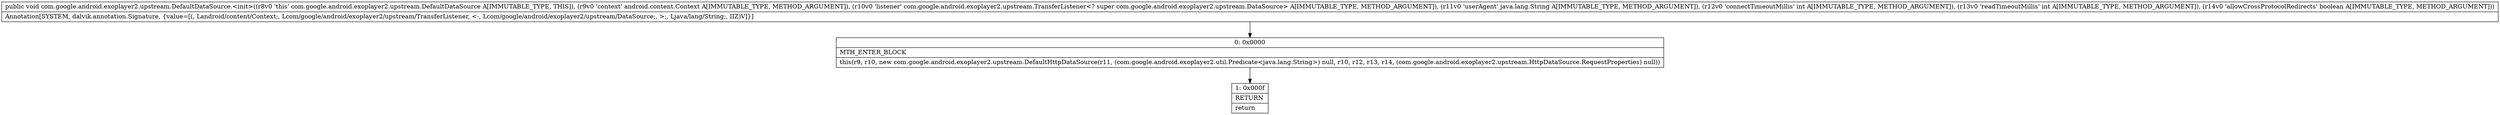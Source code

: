 digraph "CFG forcom.google.android.exoplayer2.upstream.DefaultDataSource.\<init\>(Landroid\/content\/Context;Lcom\/google\/android\/exoplayer2\/upstream\/TransferListener;Ljava\/lang\/String;IIZ)V" {
Node_0 [shape=record,label="{0\:\ 0x0000|MTH_ENTER_BLOCK\l|this(r9, r10, new com.google.android.exoplayer2.upstream.DefaultHttpDataSource(r11, (com.google.android.exoplayer2.util.Predicate\<java.lang.String\>) null, r10, r12, r13, r14, (com.google.android.exoplayer2.upstream.HttpDataSource.RequestProperties) null))\l}"];
Node_1 [shape=record,label="{1\:\ 0x000f|RETURN\l|return\l}"];
MethodNode[shape=record,label="{public void com.google.android.exoplayer2.upstream.DefaultDataSource.\<init\>((r8v0 'this' com.google.android.exoplayer2.upstream.DefaultDataSource A[IMMUTABLE_TYPE, THIS]), (r9v0 'context' android.content.Context A[IMMUTABLE_TYPE, METHOD_ARGUMENT]), (r10v0 'listener' com.google.android.exoplayer2.upstream.TransferListener\<? super com.google.android.exoplayer2.upstream.DataSource\> A[IMMUTABLE_TYPE, METHOD_ARGUMENT]), (r11v0 'userAgent' java.lang.String A[IMMUTABLE_TYPE, METHOD_ARGUMENT]), (r12v0 'connectTimeoutMillis' int A[IMMUTABLE_TYPE, METHOD_ARGUMENT]), (r13v0 'readTimeoutMillis' int A[IMMUTABLE_TYPE, METHOD_ARGUMENT]), (r14v0 'allowCrossProtocolRedirects' boolean A[IMMUTABLE_TYPE, METHOD_ARGUMENT]))  | Annotation[SYSTEM, dalvik.annotation.Signature, \{value=[(, Landroid\/content\/Context;, Lcom\/google\/android\/exoplayer2\/upstream\/TransferListener, \<\-, Lcom\/google\/android\/exoplayer2\/upstream\/DataSource;, \>;, Ljava\/lang\/String;, IIZ)V]\}]\l}"];
MethodNode -> Node_0;
Node_0 -> Node_1;
}

